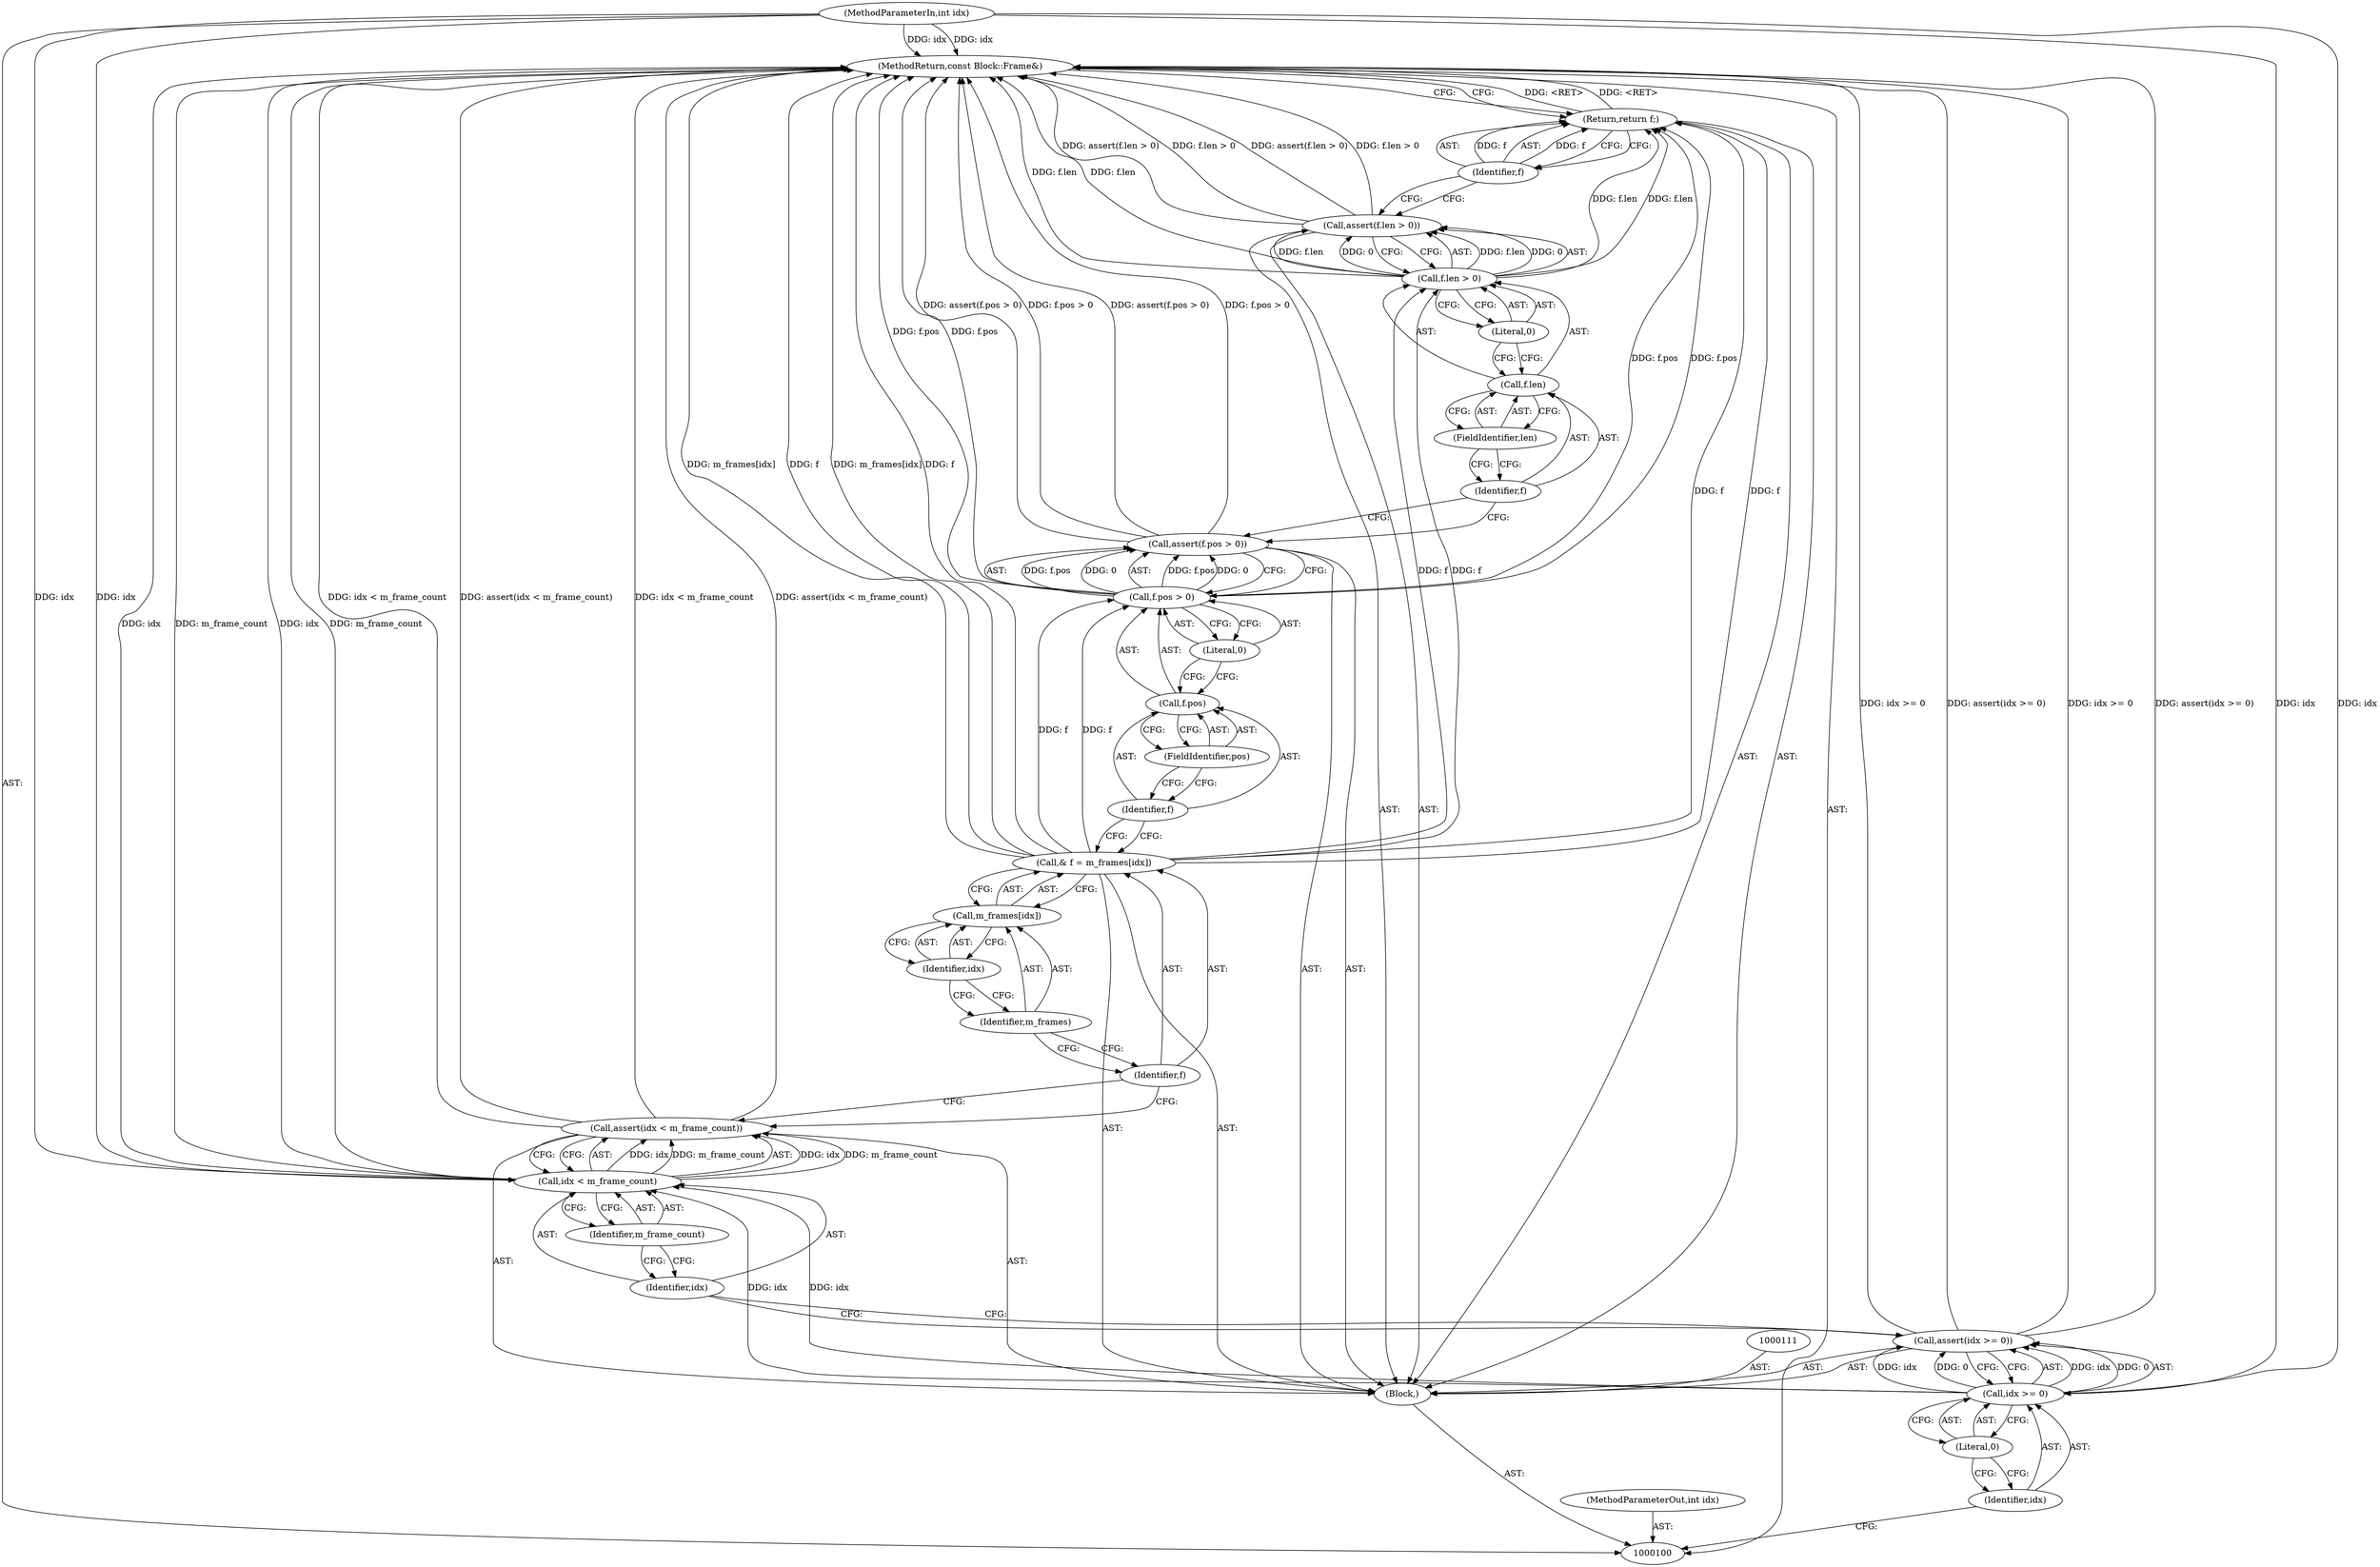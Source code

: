 digraph "1_Android_04839626ed859623901ebd3a5fd483982186b59d_86" {
"1000131" [label="(MethodReturn,const Block::Frame&)"];
"1000101" [label="(MethodParameterIn,int idx)"];
"1000172" [label="(MethodParameterOut,int idx)"];
"1000102" [label="(Block,)"];
"1000104" [label="(Call,idx >= 0)"];
"1000105" [label="(Identifier,idx)"];
"1000106" [label="(Literal,0)"];
"1000103" [label="(Call,assert(idx >= 0))"];
"1000108" [label="(Call,idx < m_frame_count)"];
"1000109" [label="(Identifier,idx)"];
"1000110" [label="(Identifier,m_frame_count)"];
"1000107" [label="(Call,assert(idx < m_frame_count))"];
"1000112" [label="(Call,& f = m_frames[idx])"];
"1000113" [label="(Identifier,f)"];
"1000114" [label="(Call,m_frames[idx])"];
"1000115" [label="(Identifier,m_frames)"];
"1000116" [label="(Identifier,idx)"];
"1000118" [label="(Call,f.pos > 0)"];
"1000119" [label="(Call,f.pos)"];
"1000120" [label="(Identifier,f)"];
"1000121" [label="(FieldIdentifier,pos)"];
"1000122" [label="(Literal,0)"];
"1000117" [label="(Call,assert(f.pos > 0))"];
"1000124" [label="(Call,f.len > 0)"];
"1000125" [label="(Call,f.len)"];
"1000126" [label="(Identifier,f)"];
"1000127" [label="(FieldIdentifier,len)"];
"1000128" [label="(Literal,0)"];
"1000123" [label="(Call,assert(f.len > 0))"];
"1000130" [label="(Identifier,f)"];
"1000129" [label="(Return,return f;)"];
"1000131" -> "1000100"  [label="AST: "];
"1000131" -> "1000129"  [label="CFG: "];
"1000129" -> "1000131"  [label="DDG: <RET>"];
"1000117" -> "1000131"  [label="DDG: assert(f.pos > 0)"];
"1000117" -> "1000131"  [label="DDG: f.pos > 0"];
"1000124" -> "1000131"  [label="DDG: f.len"];
"1000107" -> "1000131"  [label="DDG: idx < m_frame_count"];
"1000107" -> "1000131"  [label="DDG: assert(idx < m_frame_count)"];
"1000103" -> "1000131"  [label="DDG: idx >= 0"];
"1000103" -> "1000131"  [label="DDG: assert(idx >= 0)"];
"1000112" -> "1000131"  [label="DDG: m_frames[idx]"];
"1000112" -> "1000131"  [label="DDG: f"];
"1000123" -> "1000131"  [label="DDG: assert(f.len > 0)"];
"1000123" -> "1000131"  [label="DDG: f.len > 0"];
"1000118" -> "1000131"  [label="DDG: f.pos"];
"1000108" -> "1000131"  [label="DDG: idx"];
"1000108" -> "1000131"  [label="DDG: m_frame_count"];
"1000101" -> "1000131"  [label="DDG: idx"];
"1000101" -> "1000100"  [label="AST: "];
"1000101" -> "1000131"  [label="DDG: idx"];
"1000101" -> "1000104"  [label="DDG: idx"];
"1000101" -> "1000108"  [label="DDG: idx"];
"1000172" -> "1000100"  [label="AST: "];
"1000102" -> "1000100"  [label="AST: "];
"1000103" -> "1000102"  [label="AST: "];
"1000107" -> "1000102"  [label="AST: "];
"1000111" -> "1000102"  [label="AST: "];
"1000112" -> "1000102"  [label="AST: "];
"1000117" -> "1000102"  [label="AST: "];
"1000123" -> "1000102"  [label="AST: "];
"1000129" -> "1000102"  [label="AST: "];
"1000104" -> "1000103"  [label="AST: "];
"1000104" -> "1000106"  [label="CFG: "];
"1000105" -> "1000104"  [label="AST: "];
"1000106" -> "1000104"  [label="AST: "];
"1000103" -> "1000104"  [label="CFG: "];
"1000104" -> "1000103"  [label="DDG: idx"];
"1000104" -> "1000103"  [label="DDG: 0"];
"1000101" -> "1000104"  [label="DDG: idx"];
"1000104" -> "1000108"  [label="DDG: idx"];
"1000105" -> "1000104"  [label="AST: "];
"1000105" -> "1000100"  [label="CFG: "];
"1000106" -> "1000105"  [label="CFG: "];
"1000106" -> "1000104"  [label="AST: "];
"1000106" -> "1000105"  [label="CFG: "];
"1000104" -> "1000106"  [label="CFG: "];
"1000103" -> "1000102"  [label="AST: "];
"1000103" -> "1000104"  [label="CFG: "];
"1000104" -> "1000103"  [label="AST: "];
"1000109" -> "1000103"  [label="CFG: "];
"1000103" -> "1000131"  [label="DDG: idx >= 0"];
"1000103" -> "1000131"  [label="DDG: assert(idx >= 0)"];
"1000104" -> "1000103"  [label="DDG: idx"];
"1000104" -> "1000103"  [label="DDG: 0"];
"1000108" -> "1000107"  [label="AST: "];
"1000108" -> "1000110"  [label="CFG: "];
"1000109" -> "1000108"  [label="AST: "];
"1000110" -> "1000108"  [label="AST: "];
"1000107" -> "1000108"  [label="CFG: "];
"1000108" -> "1000131"  [label="DDG: idx"];
"1000108" -> "1000131"  [label="DDG: m_frame_count"];
"1000108" -> "1000107"  [label="DDG: idx"];
"1000108" -> "1000107"  [label="DDG: m_frame_count"];
"1000104" -> "1000108"  [label="DDG: idx"];
"1000101" -> "1000108"  [label="DDG: idx"];
"1000109" -> "1000108"  [label="AST: "];
"1000109" -> "1000103"  [label="CFG: "];
"1000110" -> "1000109"  [label="CFG: "];
"1000110" -> "1000108"  [label="AST: "];
"1000110" -> "1000109"  [label="CFG: "];
"1000108" -> "1000110"  [label="CFG: "];
"1000107" -> "1000102"  [label="AST: "];
"1000107" -> "1000108"  [label="CFG: "];
"1000108" -> "1000107"  [label="AST: "];
"1000113" -> "1000107"  [label="CFG: "];
"1000107" -> "1000131"  [label="DDG: idx < m_frame_count"];
"1000107" -> "1000131"  [label="DDG: assert(idx < m_frame_count)"];
"1000108" -> "1000107"  [label="DDG: idx"];
"1000108" -> "1000107"  [label="DDG: m_frame_count"];
"1000112" -> "1000102"  [label="AST: "];
"1000112" -> "1000114"  [label="CFG: "];
"1000113" -> "1000112"  [label="AST: "];
"1000114" -> "1000112"  [label="AST: "];
"1000120" -> "1000112"  [label="CFG: "];
"1000112" -> "1000131"  [label="DDG: m_frames[idx]"];
"1000112" -> "1000131"  [label="DDG: f"];
"1000112" -> "1000118"  [label="DDG: f"];
"1000112" -> "1000124"  [label="DDG: f"];
"1000112" -> "1000129"  [label="DDG: f"];
"1000113" -> "1000112"  [label="AST: "];
"1000113" -> "1000107"  [label="CFG: "];
"1000115" -> "1000113"  [label="CFG: "];
"1000114" -> "1000112"  [label="AST: "];
"1000114" -> "1000116"  [label="CFG: "];
"1000115" -> "1000114"  [label="AST: "];
"1000116" -> "1000114"  [label="AST: "];
"1000112" -> "1000114"  [label="CFG: "];
"1000115" -> "1000114"  [label="AST: "];
"1000115" -> "1000113"  [label="CFG: "];
"1000116" -> "1000115"  [label="CFG: "];
"1000116" -> "1000114"  [label="AST: "];
"1000116" -> "1000115"  [label="CFG: "];
"1000114" -> "1000116"  [label="CFG: "];
"1000118" -> "1000117"  [label="AST: "];
"1000118" -> "1000122"  [label="CFG: "];
"1000119" -> "1000118"  [label="AST: "];
"1000122" -> "1000118"  [label="AST: "];
"1000117" -> "1000118"  [label="CFG: "];
"1000118" -> "1000131"  [label="DDG: f.pos"];
"1000118" -> "1000117"  [label="DDG: f.pos"];
"1000118" -> "1000117"  [label="DDG: 0"];
"1000112" -> "1000118"  [label="DDG: f"];
"1000118" -> "1000129"  [label="DDG: f.pos"];
"1000119" -> "1000118"  [label="AST: "];
"1000119" -> "1000121"  [label="CFG: "];
"1000120" -> "1000119"  [label="AST: "];
"1000121" -> "1000119"  [label="AST: "];
"1000122" -> "1000119"  [label="CFG: "];
"1000120" -> "1000119"  [label="AST: "];
"1000120" -> "1000112"  [label="CFG: "];
"1000121" -> "1000120"  [label="CFG: "];
"1000121" -> "1000119"  [label="AST: "];
"1000121" -> "1000120"  [label="CFG: "];
"1000119" -> "1000121"  [label="CFG: "];
"1000122" -> "1000118"  [label="AST: "];
"1000122" -> "1000119"  [label="CFG: "];
"1000118" -> "1000122"  [label="CFG: "];
"1000117" -> "1000102"  [label="AST: "];
"1000117" -> "1000118"  [label="CFG: "];
"1000118" -> "1000117"  [label="AST: "];
"1000126" -> "1000117"  [label="CFG: "];
"1000117" -> "1000131"  [label="DDG: assert(f.pos > 0)"];
"1000117" -> "1000131"  [label="DDG: f.pos > 0"];
"1000118" -> "1000117"  [label="DDG: f.pos"];
"1000118" -> "1000117"  [label="DDG: 0"];
"1000124" -> "1000123"  [label="AST: "];
"1000124" -> "1000128"  [label="CFG: "];
"1000125" -> "1000124"  [label="AST: "];
"1000128" -> "1000124"  [label="AST: "];
"1000123" -> "1000124"  [label="CFG: "];
"1000124" -> "1000131"  [label="DDG: f.len"];
"1000124" -> "1000123"  [label="DDG: f.len"];
"1000124" -> "1000123"  [label="DDG: 0"];
"1000112" -> "1000124"  [label="DDG: f"];
"1000124" -> "1000129"  [label="DDG: f.len"];
"1000125" -> "1000124"  [label="AST: "];
"1000125" -> "1000127"  [label="CFG: "];
"1000126" -> "1000125"  [label="AST: "];
"1000127" -> "1000125"  [label="AST: "];
"1000128" -> "1000125"  [label="CFG: "];
"1000126" -> "1000125"  [label="AST: "];
"1000126" -> "1000117"  [label="CFG: "];
"1000127" -> "1000126"  [label="CFG: "];
"1000127" -> "1000125"  [label="AST: "];
"1000127" -> "1000126"  [label="CFG: "];
"1000125" -> "1000127"  [label="CFG: "];
"1000128" -> "1000124"  [label="AST: "];
"1000128" -> "1000125"  [label="CFG: "];
"1000124" -> "1000128"  [label="CFG: "];
"1000123" -> "1000102"  [label="AST: "];
"1000123" -> "1000124"  [label="CFG: "];
"1000124" -> "1000123"  [label="AST: "];
"1000130" -> "1000123"  [label="CFG: "];
"1000123" -> "1000131"  [label="DDG: assert(f.len > 0)"];
"1000123" -> "1000131"  [label="DDG: f.len > 0"];
"1000124" -> "1000123"  [label="DDG: f.len"];
"1000124" -> "1000123"  [label="DDG: 0"];
"1000130" -> "1000129"  [label="AST: "];
"1000130" -> "1000123"  [label="CFG: "];
"1000129" -> "1000130"  [label="CFG: "];
"1000130" -> "1000129"  [label="DDG: f"];
"1000129" -> "1000102"  [label="AST: "];
"1000129" -> "1000130"  [label="CFG: "];
"1000130" -> "1000129"  [label="AST: "];
"1000131" -> "1000129"  [label="CFG: "];
"1000129" -> "1000131"  [label="DDG: <RET>"];
"1000130" -> "1000129"  [label="DDG: f"];
"1000124" -> "1000129"  [label="DDG: f.len"];
"1000112" -> "1000129"  [label="DDG: f"];
"1000118" -> "1000129"  [label="DDG: f.pos"];
}
